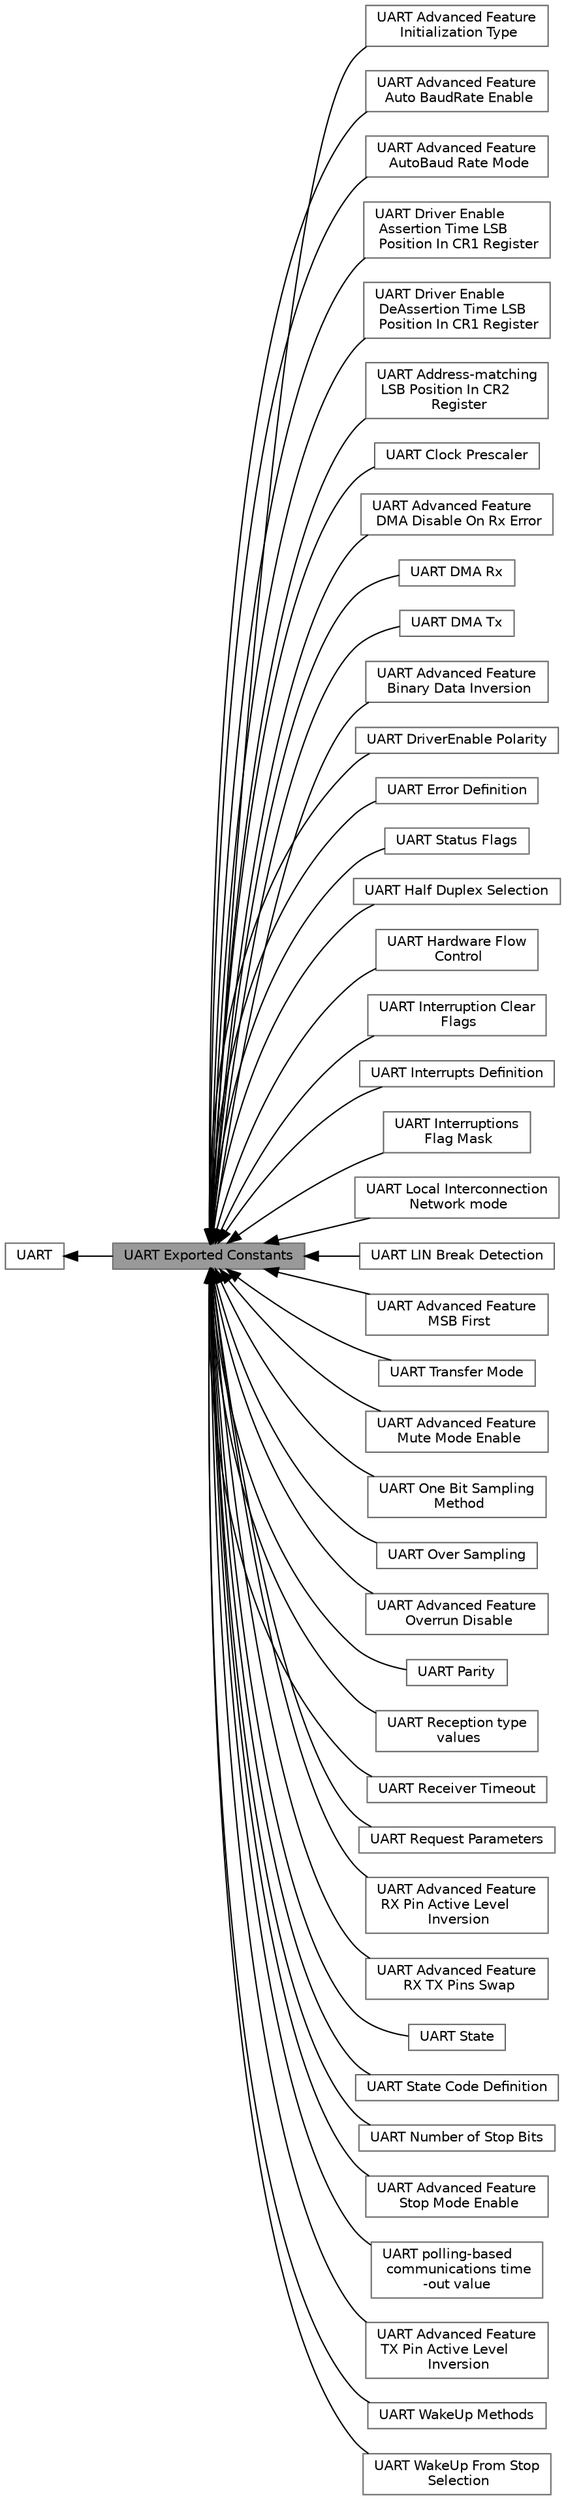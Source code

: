 digraph "UART Exported Constants"
{
 // LATEX_PDF_SIZE
  bgcolor="transparent";
  edge [fontname=Helvetica,fontsize=10,labelfontname=Helvetica,labelfontsize=10];
  node [fontname=Helvetica,fontsize=10,shape=box,height=0.2,width=0.4];
  rankdir=LR;
  Node2 [label="UART",height=0.2,width=0.4,color="grey40", fillcolor="white", style="filled",URL="$group___u_a_r_t.html",tooltip="HAL UART module driver."];
  Node22 [label="UART Advanced Feature\l Initialization Type",height=0.2,width=0.4,color="grey40", fillcolor="white", style="filled",URL="$group___u_a_r_t___advanced___features___initialization___type.html",tooltip=" "];
  Node28 [label="UART Advanced Feature\l Auto BaudRate Enable",height=0.2,width=0.4,color="grey40", fillcolor="white", style="filled",URL="$group___u_a_r_t___auto_baud_rate___enable.html",tooltip=" "];
  Node13 [label="UART Advanced Feature\l AutoBaud Rate Mode",height=0.2,width=0.4,color="grey40", fillcolor="white", style="filled",URL="$group___u_a_r_t___auto_baud___rate___mode.html",tooltip=" "];
  Node36 [label="UART Driver Enable\l Assertion Time LSB\l Position In CR1 Register",height=0.2,width=0.4,color="grey40", fillcolor="white", style="filled",URL="$group___u_a_r_t___c_r1___d_e_a_t___a_d_d_r_e_s_s___l_s_b___p_o_s.html",tooltip=" "];
  Node37 [label="UART Driver Enable\l DeAssertion Time LSB\l Position In CR1 Register",height=0.2,width=0.4,color="grey40", fillcolor="white", style="filled",URL="$group___u_a_r_t___c_r1___d_e_d_t___a_d_d_r_e_s_s___l_s_b___p_o_s.html",tooltip=" "];
  Node33 [label="UART Address-matching\l LSB Position In CR2\l Register",height=0.2,width=0.4,color="grey40", fillcolor="white", style="filled",URL="$group___u_a_r_t___c_r2___a_d_d_r_e_s_s___l_s_b___p_o_s.html",tooltip=" "];
  Node12 [label="UART Clock Prescaler",height=0.2,width=0.4,color="grey40", fillcolor="white", style="filled",URL="$group___u_a_r_t___clock_prescaler.html",tooltip=" "];
  Node29 [label="UART Advanced Feature\l DMA Disable On Rx Error",height=0.2,width=0.4,color="grey40", fillcolor="white", style="filled",URL="$group___u_a_r_t___d_m_a___disable__on___rx___error.html",tooltip=" "];
  Node18 [label="UART DMA Rx",height=0.2,width=0.4,color="grey40", fillcolor="white", style="filled",URL="$group___u_a_r_t___d_m_a___rx.html",tooltip=" "];
  Node17 [label="UART DMA Tx",height=0.2,width=0.4,color="grey40", fillcolor="white", style="filled",URL="$group___u_a_r_t___d_m_a___tx.html",tooltip=" "];
  Node25 [label="UART Advanced Feature\l Binary Data Inversion",height=0.2,width=0.4,color="grey40", fillcolor="white", style="filled",URL="$group___u_a_r_t___data___inv.html",tooltip=" "];
  Node35 [label="UART DriverEnable Polarity",height=0.2,width=0.4,color="grey40", fillcolor="white", style="filled",URL="$group___u_a_r_t___driver_enable___polarity.html",tooltip=" "];
  Node4 [label="UART Error Definition",height=0.2,width=0.4,color="grey40", fillcolor="white", style="filled",URL="$group___u_a_r_t___error___definition.html",tooltip=" "];
  Node1 [label="UART Exported Constants",height=0.2,width=0.4,color="gray40", fillcolor="grey60", style="filled", fontcolor="black",tooltip=" "];
  Node40 [label="UART Status Flags",height=0.2,width=0.4,color="grey40", fillcolor="white", style="filled",URL="$group___u_a_r_t___flags.html",tooltip=" "];
  Node19 [label="UART Half Duplex Selection",height=0.2,width=0.4,color="grey40", fillcolor="white", style="filled",URL="$group___u_a_r_t___half___duplex___selection.html",tooltip=" "];
  Node7 [label="UART Hardware Flow\l Control",height=0.2,width=0.4,color="grey40", fillcolor="white", style="filled",URL="$group___u_a_r_t___hardware___flow___control.html",tooltip=" "];
  Node42 [label="UART Interruption Clear\l Flags",height=0.2,width=0.4,color="grey40", fillcolor="white", style="filled",URL="$group___u_a_r_t___i_t___c_l_e_a_r___flags.html",tooltip=" "];
  Node41 [label="UART Interrupts Definition",height=0.2,width=0.4,color="grey40", fillcolor="white", style="filled",URL="$group___u_a_r_t___interrupt__definition.html",tooltip=" "];
  Node38 [label="UART Interruptions\l Flag Mask",height=0.2,width=0.4,color="grey40", fillcolor="white", style="filled",URL="$group___u_a_r_t___interruption___mask.html",tooltip=" "];
  Node15 [label="UART Local Interconnection\l Network mode",height=0.2,width=0.4,color="grey40", fillcolor="white", style="filled",URL="$group___u_a_r_t___l_i_n.html",tooltip=" "];
  Node16 [label="UART LIN Break Detection",height=0.2,width=0.4,color="grey40", fillcolor="white", style="filled",URL="$group___u_a_r_t___l_i_n___break___detection.html",tooltip=" "];
  Node30 [label="UART Advanced Feature\l MSB First",height=0.2,width=0.4,color="grey40", fillcolor="white", style="filled",URL="$group___u_a_r_t___m_s_b___first.html",tooltip=" "];
  Node8 [label="UART Transfer Mode",height=0.2,width=0.4,color="grey40", fillcolor="white", style="filled",URL="$group___u_a_r_t___mode.html",tooltip=" "];
  Node32 [label="UART Advanced Feature\l Mute Mode Enable",height=0.2,width=0.4,color="grey40", fillcolor="white", style="filled",URL="$group___u_a_r_t___mute___mode.html",tooltip=" "];
  Node11 [label="UART One Bit Sampling\l Method",height=0.2,width=0.4,color="grey40", fillcolor="white", style="filled",URL="$group___u_a_r_t___one_bit___sampling.html",tooltip=" "];
  Node10 [label="UART Over Sampling",height=0.2,width=0.4,color="grey40", fillcolor="white", style="filled",URL="$group___u_a_r_t___over___sampling.html",tooltip=" "];
  Node27 [label="UART Advanced Feature\l Overrun Disable",height=0.2,width=0.4,color="grey40", fillcolor="white", style="filled",URL="$group___u_a_r_t___overrun___disable.html",tooltip=" "];
  Node6 [label="UART Parity",height=0.2,width=0.4,color="grey40", fillcolor="white", style="filled",URL="$group___u_a_r_t___parity.html",tooltip=" "];
  Node43 [label="UART Reception type\l values",height=0.2,width=0.4,color="grey40", fillcolor="white", style="filled",URL="$group___u_a_r_t___r_e_c_e_p_t_i_o_n___t_y_p_e___values.html",tooltip=" "];
  Node14 [label="UART Receiver Timeout",height=0.2,width=0.4,color="grey40", fillcolor="white", style="filled",URL="$group___u_a_r_t___receiver___timeout.html",tooltip=" "];
  Node21 [label="UART Request Parameters",height=0.2,width=0.4,color="grey40", fillcolor="white", style="filled",URL="$group___u_a_r_t___request___parameters.html",tooltip=" "];
  Node24 [label="UART Advanced Feature\l RX Pin Active Level\l Inversion",height=0.2,width=0.4,color="grey40", fillcolor="white", style="filled",URL="$group___u_a_r_t___rx___inv.html",tooltip=" "];
  Node26 [label="UART Advanced Feature\l RX TX Pins Swap",height=0.2,width=0.4,color="grey40", fillcolor="white", style="filled",URL="$group___u_a_r_t___rx___tx___swap.html",tooltip=" "];
  Node9 [label="UART State",height=0.2,width=0.4,color="grey40", fillcolor="white", style="filled",URL="$group___u_a_r_t___state.html",tooltip=" "];
  Node3 [label="UART State Code Definition",height=0.2,width=0.4,color="grey40", fillcolor="white", style="filled",URL="$group___u_a_r_t___state___definition.html",tooltip=" "];
  Node5 [label="UART Number of Stop Bits",height=0.2,width=0.4,color="grey40", fillcolor="white", style="filled",URL="$group___u_a_r_t___stop___bits.html",tooltip=" "];
  Node31 [label="UART Advanced Feature\l Stop Mode Enable",height=0.2,width=0.4,color="grey40", fillcolor="white", style="filled",URL="$group___u_a_r_t___stop___mode___enable.html",tooltip=" "];
  Node39 [label="UART polling-based\l communications time\l-out value",height=0.2,width=0.4,color="grey40", fillcolor="white", style="filled",URL="$group___u_a_r_t___time_out___value.html",tooltip=" "];
  Node23 [label="UART Advanced Feature\l TX Pin Active Level\l Inversion",height=0.2,width=0.4,color="grey40", fillcolor="white", style="filled",URL="$group___u_a_r_t___tx___inv.html",tooltip=" "];
  Node20 [label="UART WakeUp Methods",height=0.2,width=0.4,color="grey40", fillcolor="white", style="filled",URL="$group___u_a_r_t___wake_up___methods.html",tooltip=" "];
  Node34 [label="UART WakeUp From Stop\l Selection",height=0.2,width=0.4,color="grey40", fillcolor="white", style="filled",URL="$group___u_a_r_t___wake_up__from___stop___selection.html",tooltip=" "];
  Node2->Node1 [shape=plaintext, dir="back", style="solid"];
  Node1->Node3 [shape=plaintext, dir="back", style="solid"];
  Node1->Node4 [shape=plaintext, dir="back", style="solid"];
  Node1->Node5 [shape=plaintext, dir="back", style="solid"];
  Node1->Node6 [shape=plaintext, dir="back", style="solid"];
  Node1->Node7 [shape=plaintext, dir="back", style="solid"];
  Node1->Node8 [shape=plaintext, dir="back", style="solid"];
  Node1->Node9 [shape=plaintext, dir="back", style="solid"];
  Node1->Node10 [shape=plaintext, dir="back", style="solid"];
  Node1->Node11 [shape=plaintext, dir="back", style="solid"];
  Node1->Node12 [shape=plaintext, dir="back", style="solid"];
  Node1->Node13 [shape=plaintext, dir="back", style="solid"];
  Node1->Node14 [shape=plaintext, dir="back", style="solid"];
  Node1->Node15 [shape=plaintext, dir="back", style="solid"];
  Node1->Node16 [shape=plaintext, dir="back", style="solid"];
  Node1->Node17 [shape=plaintext, dir="back", style="solid"];
  Node1->Node18 [shape=plaintext, dir="back", style="solid"];
  Node1->Node19 [shape=plaintext, dir="back", style="solid"];
  Node1->Node20 [shape=plaintext, dir="back", style="solid"];
  Node1->Node21 [shape=plaintext, dir="back", style="solid"];
  Node1->Node22 [shape=plaintext, dir="back", style="solid"];
  Node1->Node23 [shape=plaintext, dir="back", style="solid"];
  Node1->Node24 [shape=plaintext, dir="back", style="solid"];
  Node1->Node25 [shape=plaintext, dir="back", style="solid"];
  Node1->Node26 [shape=plaintext, dir="back", style="solid"];
  Node1->Node27 [shape=plaintext, dir="back", style="solid"];
  Node1->Node28 [shape=plaintext, dir="back", style="solid"];
  Node1->Node29 [shape=plaintext, dir="back", style="solid"];
  Node1->Node30 [shape=plaintext, dir="back", style="solid"];
  Node1->Node31 [shape=plaintext, dir="back", style="solid"];
  Node1->Node32 [shape=plaintext, dir="back", style="solid"];
  Node1->Node33 [shape=plaintext, dir="back", style="solid"];
  Node1->Node34 [shape=plaintext, dir="back", style="solid"];
  Node1->Node35 [shape=plaintext, dir="back", style="solid"];
  Node1->Node36 [shape=plaintext, dir="back", style="solid"];
  Node1->Node37 [shape=plaintext, dir="back", style="solid"];
  Node1->Node38 [shape=plaintext, dir="back", style="solid"];
  Node1->Node39 [shape=plaintext, dir="back", style="solid"];
  Node1->Node40 [shape=plaintext, dir="back", style="solid"];
  Node1->Node41 [shape=plaintext, dir="back", style="solid"];
  Node1->Node42 [shape=plaintext, dir="back", style="solid"];
  Node1->Node43 [shape=plaintext, dir="back", style="solid"];
}
